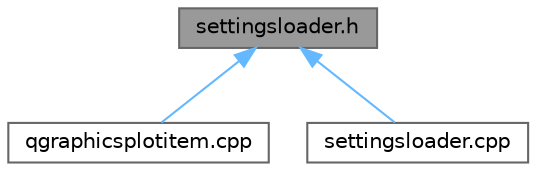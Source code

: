digraph "settingsloader.h"
{
 // LATEX_PDF_SIZE
  bgcolor="transparent";
  edge [fontname=Helvetica,fontsize=10,labelfontname=Helvetica,labelfontsize=10];
  node [fontname=Helvetica,fontsize=10,shape=box,height=0.2,width=0.4];
  Node1 [label="settingsloader.h",height=0.2,width=0.4,color="gray40", fillcolor="grey60", style="filled", fontcolor="black",tooltip=" "];
  Node1 -> Node2 [dir="back",color="steelblue1",style="solid"];
  Node2 [label="qgraphicsplotitem.cpp",height=0.2,width=0.4,color="grey40", fillcolor="white", style="filled",URL="$qgraphicsplotitem_8cpp.html",tooltip=" "];
  Node1 -> Node3 [dir="back",color="steelblue1",style="solid"];
  Node3 [label="settingsloader.cpp",height=0.2,width=0.4,color="grey40", fillcolor="white", style="filled",URL="$settingsloader_8cpp.html",tooltip=" "];
}

